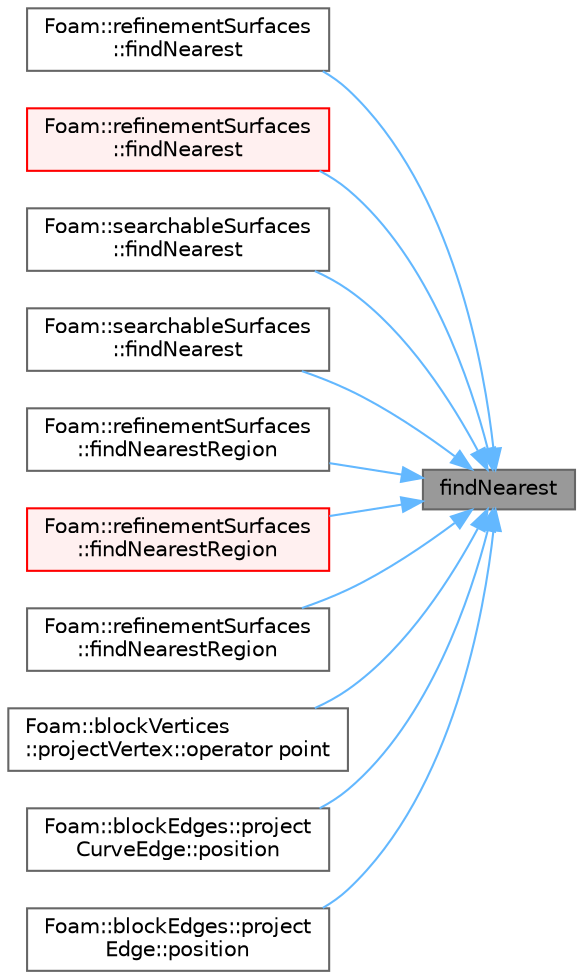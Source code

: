 digraph "findNearest"
{
 // LATEX_PDF_SIZE
  bgcolor="transparent";
  edge [fontname=Helvetica,fontsize=10,labelfontname=Helvetica,labelfontsize=10];
  node [fontname=Helvetica,fontsize=10,shape=box,height=0.2,width=0.4];
  rankdir="RL";
  Node1 [id="Node000001",label="findNearest",height=0.2,width=0.4,color="gray40", fillcolor="grey60", style="filled", fontcolor="black",tooltip=" "];
  Node1 -> Node2 [id="edge1_Node000001_Node000002",dir="back",color="steelblue1",style="solid",tooltip=" "];
  Node2 [id="Node000002",label="Foam::refinementSurfaces\l::findNearest",height=0.2,width=0.4,color="grey40", fillcolor="white", style="filled",URL="$classFoam_1_1refinementSurfaces.html#a67c2a1085132bdb77573fa8eb027c3b8",tooltip=" "];
  Node1 -> Node3 [id="edge2_Node000001_Node000003",dir="back",color="steelblue1",style="solid",tooltip=" "];
  Node3 [id="Node000003",label="Foam::refinementSurfaces\l::findNearest",height=0.2,width=0.4,color="red", fillcolor="#FFF0F0", style="filled",URL="$classFoam_1_1refinementSurfaces.html#a3e311ebb96da615d7859bbedd4c69617",tooltip=" "];
  Node1 -> Node5 [id="edge3_Node000001_Node000005",dir="back",color="steelblue1",style="solid",tooltip=" "];
  Node5 [id="Node000005",label="Foam::searchableSurfaces\l::findNearest",height=0.2,width=0.4,color="grey40", fillcolor="white", style="filled",URL="$classFoam_1_1searchableSurfaces.html#a944eaade21963188964e7207842a2f59",tooltip=" "];
  Node1 -> Node6 [id="edge4_Node000001_Node000006",dir="back",color="steelblue1",style="solid",tooltip=" "];
  Node6 [id="Node000006",label="Foam::searchableSurfaces\l::findNearest",height=0.2,width=0.4,color="grey40", fillcolor="white", style="filled",URL="$classFoam_1_1searchableSurfaces.html#af23de283044ca5459e1714deeb6c422c",tooltip=" "];
  Node1 -> Node7 [id="edge5_Node000001_Node000007",dir="back",color="steelblue1",style="solid",tooltip=" "];
  Node7 [id="Node000007",label="Foam::refinementSurfaces\l::findNearestRegion",height=0.2,width=0.4,color="grey40", fillcolor="white", style="filled",URL="$classFoam_1_1refinementSurfaces.html#a949823b551453cd0784cc3afc7ae15b4",tooltip=" "];
  Node1 -> Node8 [id="edge6_Node000001_Node000008",dir="back",color="steelblue1",style="solid",tooltip=" "];
  Node8 [id="Node000008",label="Foam::refinementSurfaces\l::findNearestRegion",height=0.2,width=0.4,color="red", fillcolor="#FFF0F0", style="filled",URL="$classFoam_1_1refinementSurfaces.html#a80e23a2f389ab4ce2d741d30fa067985",tooltip=" "];
  Node1 -> Node10 [id="edge7_Node000001_Node000010",dir="back",color="steelblue1",style="solid",tooltip=" "];
  Node10 [id="Node000010",label="Foam::refinementSurfaces\l::findNearestRegion",height=0.2,width=0.4,color="grey40", fillcolor="white", style="filled",URL="$classFoam_1_1refinementSurfaces.html#accaecb6e261590e099f74ce02c1bbe72",tooltip=" "];
  Node1 -> Node11 [id="edge8_Node000001_Node000011",dir="back",color="steelblue1",style="solid",tooltip=" "];
  Node11 [id="Node000011",label="Foam::blockVertices\l::projectVertex::operator point",height=0.2,width=0.4,color="grey40", fillcolor="white", style="filled",URL="$classFoam_1_1blockVertices_1_1projectVertex.html#a35a5b34c1ad6198cc5d22f0ebae28498",tooltip=" "];
  Node1 -> Node12 [id="edge9_Node000001_Node000012",dir="back",color="steelblue1",style="solid",tooltip=" "];
  Node12 [id="Node000012",label="Foam::blockEdges::project\lCurveEdge::position",height=0.2,width=0.4,color="grey40", fillcolor="white", style="filled",URL="$classFoam_1_1blockEdges_1_1projectCurveEdge.html#ae0ba1ae874f172a5a963dd15abe6bc8c",tooltip=" "];
  Node1 -> Node13 [id="edge10_Node000001_Node000013",dir="back",color="steelblue1",style="solid",tooltip=" "];
  Node13 [id="Node000013",label="Foam::blockEdges::project\lEdge::position",height=0.2,width=0.4,color="grey40", fillcolor="white", style="filled",URL="$classFoam_1_1blockEdges_1_1projectEdge.html#ae0ba1ae874f172a5a963dd15abe6bc8c",tooltip=" "];
}
